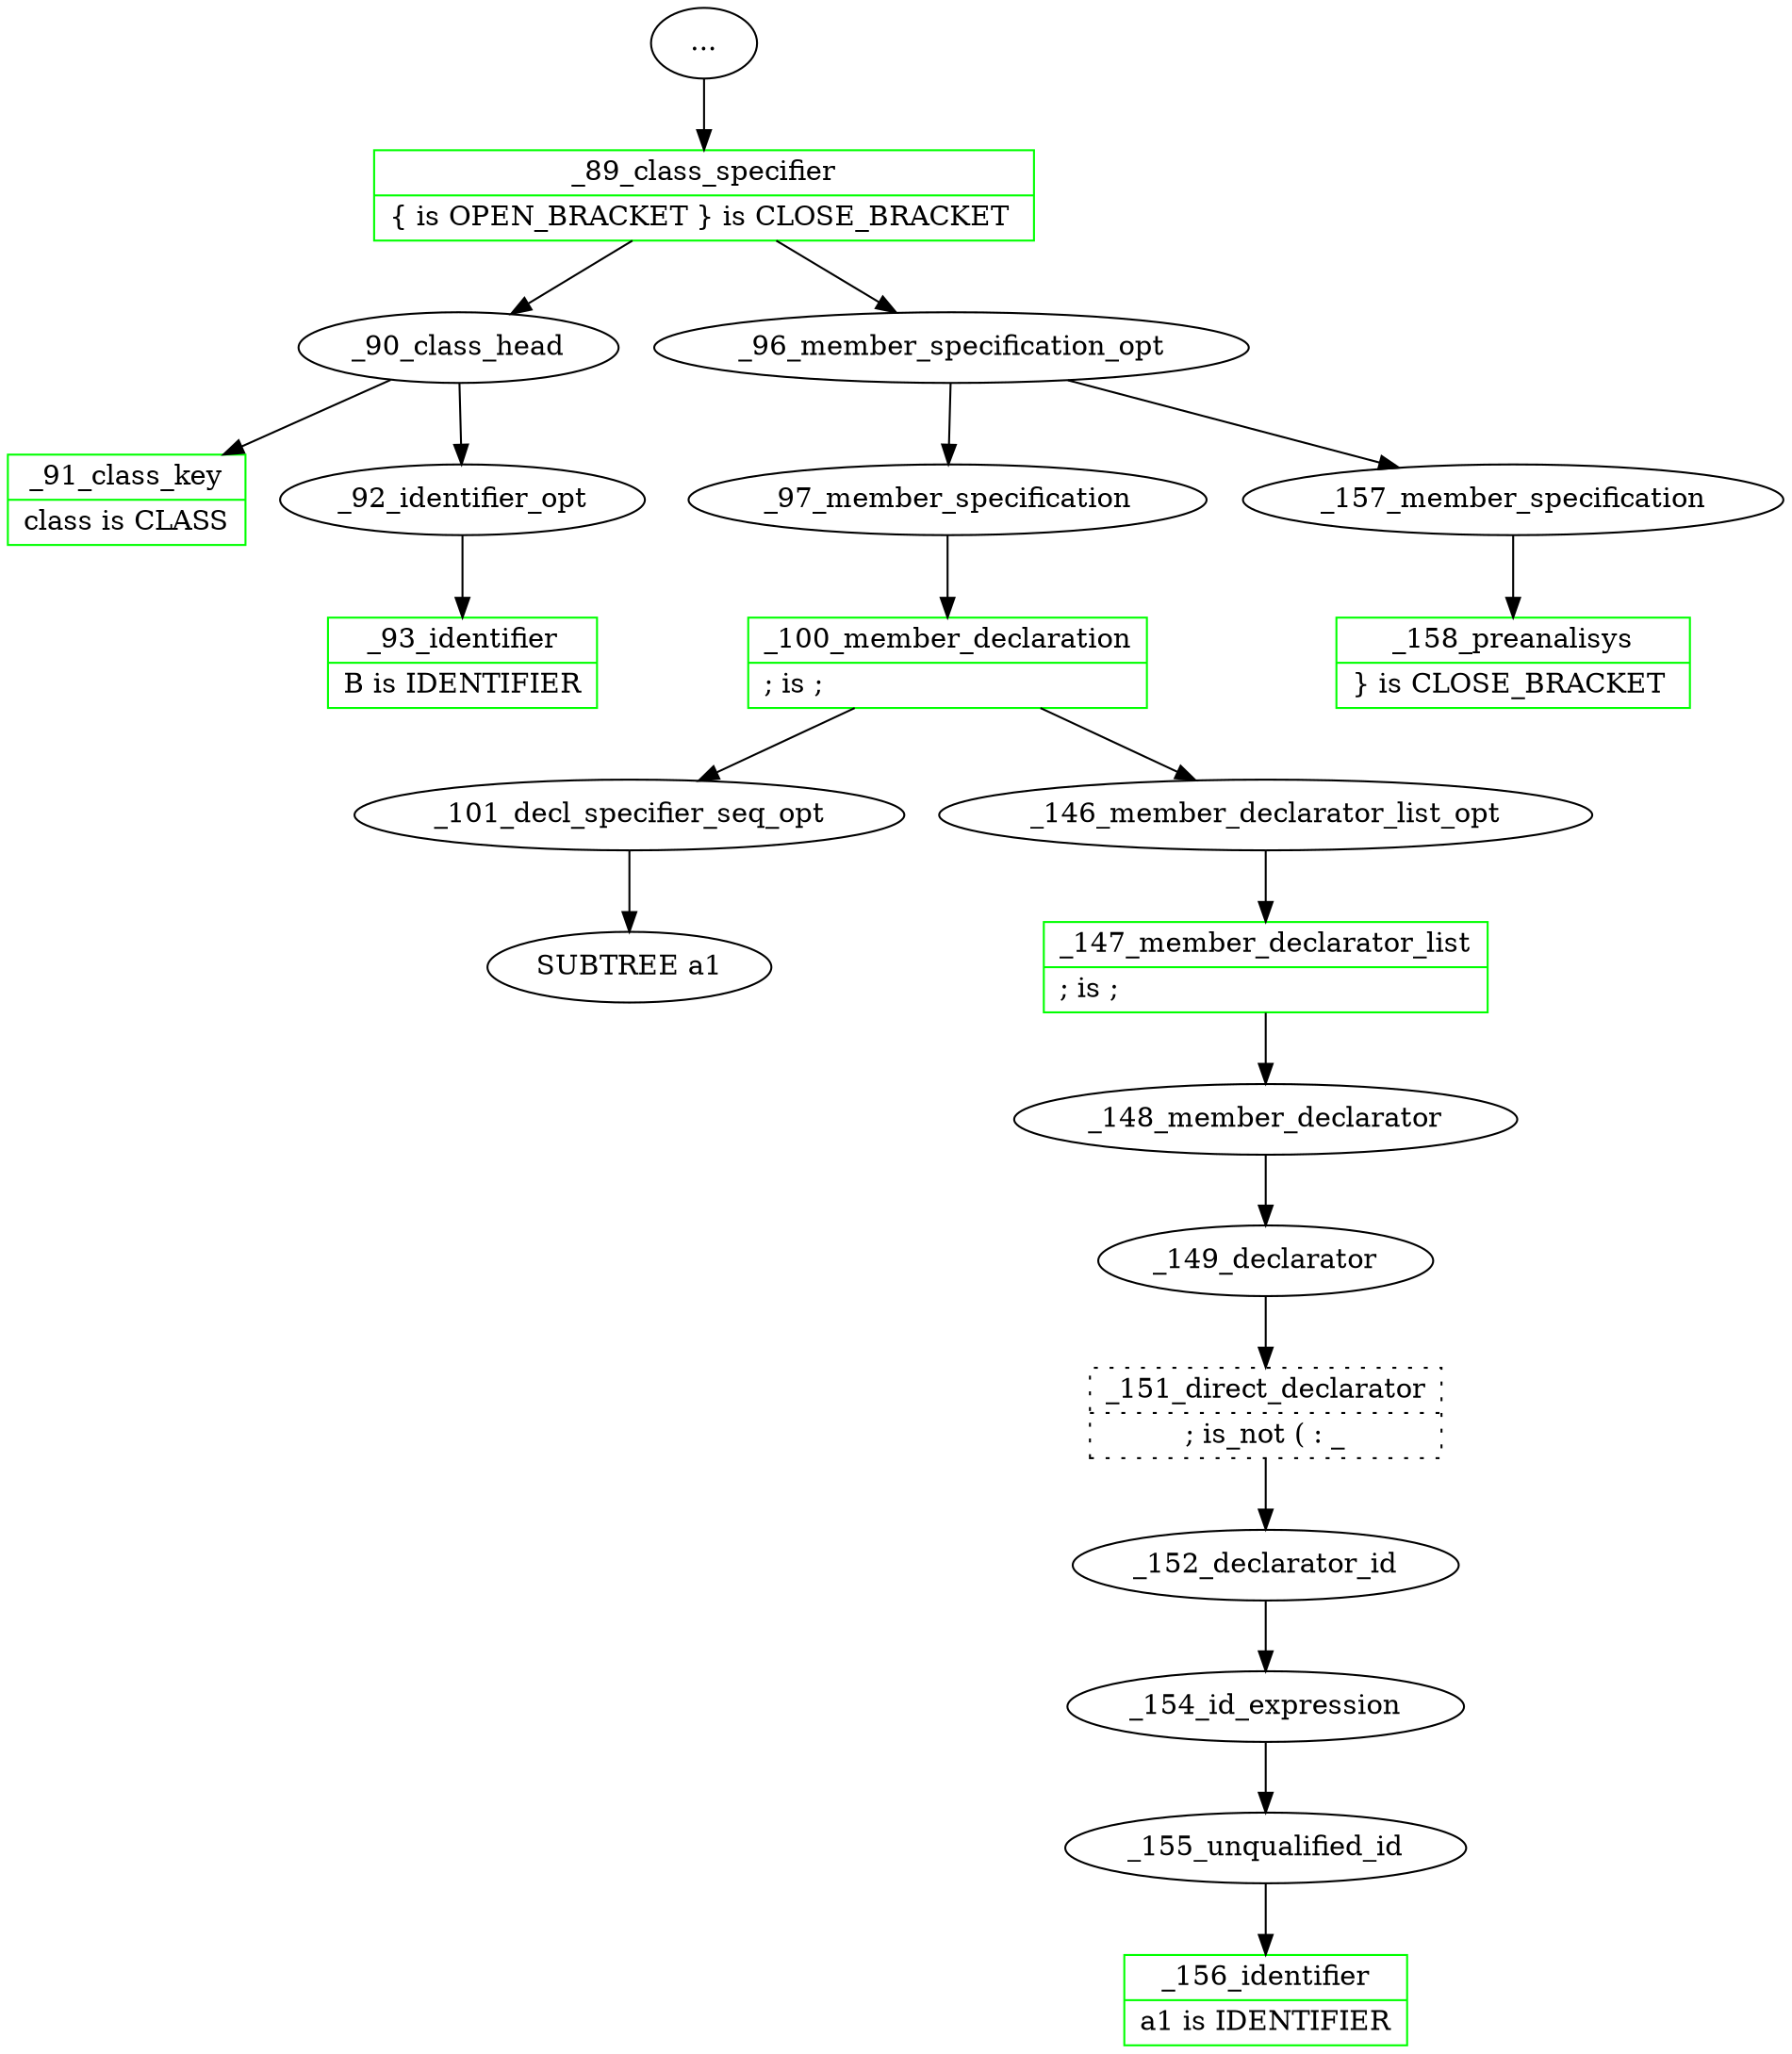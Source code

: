 digraph G {
//	size="5,8!";
//	size="4,6!";

  _CONTINUE_1 [label="..."]
  _CONTINUE_2 [label="SUBTREE a1"]

  _89_class_specifier[URL="class_specifier[/home/hevia/working/abidos_cpp/processor/src/parser_descent_rules.cpp:1375]", label="{_89_class_specifier| \{  is  OPEN_BRACKET  \}  is  CLOSE_BRACKET \l}", shape="record", color=green]
  _90_class_head[URL="class_head[/home/hevia/working/abidos_cpp/processor/src/parser_descent_rules.cpp:1541]", label="_90_class_head"]
  _91_class_key[URL="class_key[/home/hevia/working/abidos_cpp/processor/src/parser_descent_rules.cpp:1567]", label="{_91_class_key|class is CLASS\l}", shape="record", color=green]
  _92_identifier_opt[URL="identifier_opt[/home/hevia/working/abidos_cpp/processor/src/parser_descent_rules.cpp:2503]", label="_92_identifier_opt"]
  _93_identifier[URL="identifier[/home/hevia/working/abidos_cpp/processor/src/parser_descent_rules.cpp:398]", label="{_93_identifier|B is IDENTIFIER\l}", shape="record", color=green]
//  _94_base_clause_opt[URL="base_clause_opt[/home/hevia/working/abidos_cpp/processor/src/parser_descent_rules.cpp:2620]", label="_94_base_clause_opt"]
//  _95_base_clause[URL="base_clause[/home/hevia/working/abidos_cpp/processor/src/parser_descent_rules.cpp:1782]", label="{_95_base_clause| \{ \ is_not \:}", shape="record", color=black, style=dotted]
  _96_member_specification_opt[URL="member_specification_opt[/home/hevia/working/abidos_cpp/processor/src/parser_descent_rules.cpp:2603]", label="_96_member_specification_opt"]
  _97_member_specification[URL="member_specification[/home/hevia/working/abidos_cpp/processor/src/parser_descent_rules.cpp:1606]", label="_97_member_specification"]
//  _98_preanalisys[URL="preanalisys[/home/hevia/working/abidos_cpp/processor/src/parser_descent.cpp:408]", label="{_98_preanalisys|A\ is_not \_}", shape="record", color=black, style=dotted]
//  _99_access_specifier[URL="access_specifier[/home/hevia/working/abidos_cpp/processor/src/parser_descent_rules.cpp:1879]", label="{_99_access_specifier|A\ is_not PRIVATE\ PROTECTED\ PUBLIC}", shape="record", color=black, style=dotted]
  _100_member_declaration[URL="member_declaration[/home/hevia/working/abidos_cpp/processor/src/parser_descent_rules.cpp:1642]", label="{_100_member_declaration|; is  ; \l}", shape="record", color=green]
  _101_decl_specifier_seq_opt[URL="decl_specifier_seq_opt[/home/hevia/working/abidos_cpp/processor/src/parser_descent_rules.cpp:2469]", label="_101_decl_specifier_seq_opt"]
  _146_member_declarator_list_opt[URL="member_declarator_list_opt[/home/hevia/working/abidos_cpp/processor/src/parser_descent_rules.cpp:2631]", label="_146_member_declarator_list_opt"]
  _147_member_declarator_list[URL="member_declarator_list[/home/hevia/working/abidos_cpp/processor/src/parser_descent_rules.cpp:1710]", label="{_147_member_declarator_list|; is  ; \l}", shape="record", color=green]
  _148_member_declarator[URL="member_declarator[/home/hevia/working/abidos_cpp/processor/src/parser_descent_rules.cpp:1750]", label="_148_member_declarator"]
  _149_declarator[URL="declarator[/home/hevia/working/abidos_cpp/processor/src/parser_descent_rules.cpp:2729]", label="_149_declarator"]
//  _150_preanalisys[URL="preanalisys[/home/hevia/working/abidos_cpp/processor/src/parser_descent.cpp:408]", label="{_150_preanalisys|a1\ is_not )\ ;}", shape="record", color=black, style=dotted]
  _151_direct_declarator[URL="direct_declarator[/home/hevia/working/abidos_cpp/processor/src/parser_descent_rules.cpp:2778]", label="{_151_direct_declarator|;\ is_not (\ \:\ \_}", shape="record", color=black, style=dotted]
  _152_declarator_id[URL="declarator_id[/home/hevia/working/abidos_cpp/processor/src/parser_descent_rules.cpp:3018]", label="_152_declarator_id"]
//  _153_COLONCOLON_opt[URL="COLONCOLON_opt[/home/hevia/working/abidos_cpp/processor/src/parser_descent_rules.cpp:2450]", label="{_153_COLONCOLON_opt|a1\ is_not COLONCOLON}", shape="record", color=black, style=dotted]
  _154_id_expression[URL="id_expression[/home/hevia/working/abidos_cpp/processor/src/parser_descent_rules.cpp:129]", label="_154_id_expression"]
  _155_unqualified_id[URL="unqualified_id[/home/hevia/working/abidos_cpp/processor/src/parser_descent_rules.cpp:148]", label="_155_unqualified_id"]
  _156_identifier[URL="identifier[/home/hevia/working/abidos_cpp/processor/src/parser_descent_rules.cpp:398]", label="{_156_identifier|a1 is IDENTIFIER\l}", shape="record", color=green]
  _157_member_specification[URL="member_specification[/home/hevia/working/abidos_cpp/processor/src/parser_descent_rules.cpp:1606]", label="_157_member_specification"]
  _158_preanalisys[URL="preanalisys[/home/hevia/working/abidos_cpp/processor/src/parser_descent.cpp:408]", label="{_158_preanalisys| \}  is  CLOSE_BRACKET \l}", shape="record", color=green]


  _CONTINUE_1 -> _89_class_specifier;
  _89_class_specifier->_90_class_head;
  _90_class_head->_91_class_key;
  _90_class_head->_92_identifier_opt;
  _92_identifier_opt->_93_identifier;
//  _90_class_head->_94_base_clause_opt;
//  _94_base_clause_opt->_95_base_clause;
  _89_class_specifier->_96_member_specification_opt;
  _96_member_specification_opt->_97_member_specification;
//  _97_member_specification->_98_preanalisys;
//  _97_member_specification->_99_access_specifier;
  _97_member_specification->_100_member_declaration;
  _100_member_declaration->_101_decl_specifier_seq_opt;
  _101_decl_specifier_seq_opt->_CONTINUE_2;

  _100_member_declaration->_146_member_declarator_list_opt;
  _146_member_declarator_list_opt->_147_member_declarator_list;
  _147_member_declarator_list->_148_member_declarator;
  _148_member_declarator->_149_declarator;
//  _149_declarator->_150_preanalisys;
  _149_declarator->_151_direct_declarator;
  _151_direct_declarator->_152_declarator_id;
//  _152_declarator_id->_153_COLONCOLON_opt;
  _152_declarator_id->_154_id_expression;
  _154_id_expression->_155_unqualified_id;
  _155_unqualified_id->_156_identifier;
  _96_member_specification_opt->_157_member_specification;
  _157_member_specification->_158_preanalisys;
}
